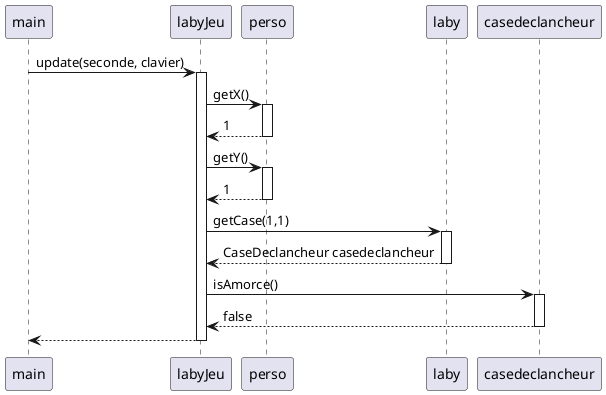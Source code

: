 @startuml
'https://plantuml.com/sequence-diagram

main -> labyJeu: update(seconde, clavier)
activate labyJeu

labyJeu-> perso : getX()
activate perso
perso --> labyJeu : 1
deactivate perso

labyJeu -> perso : getY()
activate perso
perso --> labyJeu : 1
deactivate perso

labyJeu -> laby : getCase(1,1)
activate laby
laby --> labyJeu :CaseDeclancheur casedeclancheur
deactivate laby

labyJeu ->casedeclancheur : isAmorce()
activate casedeclancheur
casedeclancheur --> labyJeu : false
deactivate casedeclancheur

labyJeu --> main
deactivate labyJeu
@enduml